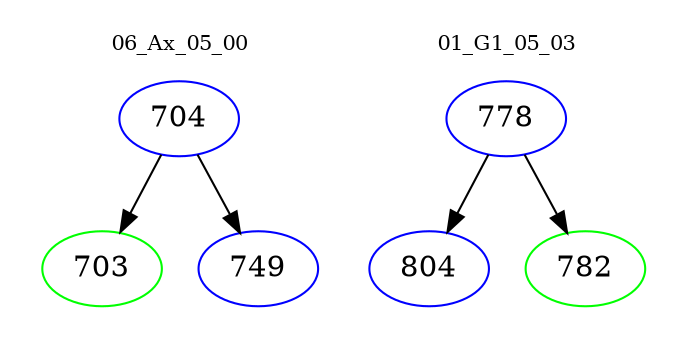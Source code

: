 digraph{
subgraph cluster_0 {
color = white
label = "06_Ax_05_00";
fontsize=10;
T0_704 [label="704", color="blue"]
T0_704 -> T0_703 [color="black"]
T0_703 [label="703", color="green"]
T0_704 -> T0_749 [color="black"]
T0_749 [label="749", color="blue"]
}
subgraph cluster_1 {
color = white
label = "01_G1_05_03";
fontsize=10;
T1_778 [label="778", color="blue"]
T1_778 -> T1_804 [color="black"]
T1_804 [label="804", color="blue"]
T1_778 -> T1_782 [color="black"]
T1_782 [label="782", color="green"]
}
}
